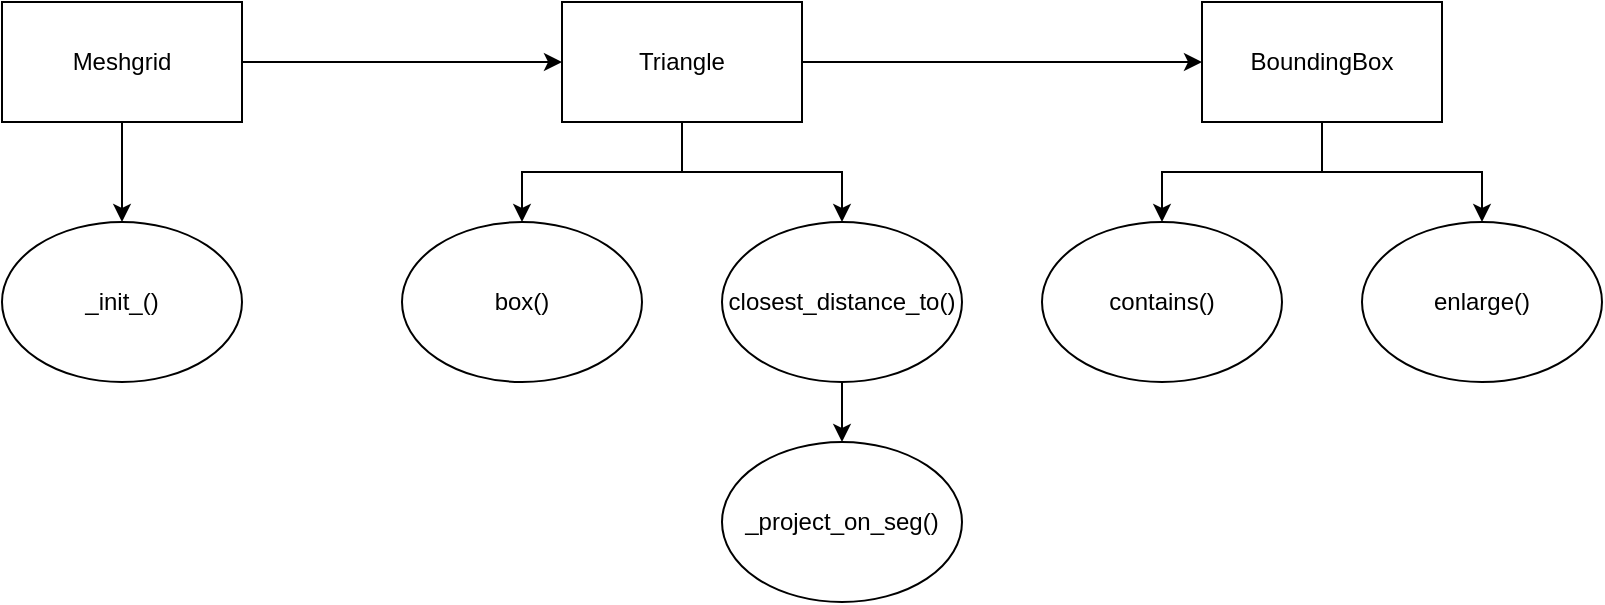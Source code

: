<mxfile version="24.7.17">
  <diagram name="Page-1" id="3-EXG4t6rAuNJhwRkwPT">
    <mxGraphModel dx="954" dy="674" grid="1" gridSize="10" guides="1" tooltips="1" connect="1" arrows="1" fold="1" page="1" pageScale="1" pageWidth="1600" pageHeight="900" math="0" shadow="0">
      <root>
        <mxCell id="0" />
        <mxCell id="1" parent="0" />
        <mxCell id="IejdhpI08ymJH26ZmKnB-10" value="" style="edgeStyle=orthogonalEdgeStyle;rounded=0;orthogonalLoop=1;jettySize=auto;html=1;" edge="1" parent="1" source="IejdhpI08ymJH26ZmKnB-1" target="IejdhpI08ymJH26ZmKnB-4">
          <mxGeometry relative="1" as="geometry" />
        </mxCell>
        <mxCell id="IejdhpI08ymJH26ZmKnB-16" style="edgeStyle=orthogonalEdgeStyle;rounded=0;orthogonalLoop=1;jettySize=auto;html=1;entryX=0;entryY=0.5;entryDx=0;entryDy=0;" edge="1" parent="1" source="IejdhpI08ymJH26ZmKnB-1" target="IejdhpI08ymJH26ZmKnB-3">
          <mxGeometry relative="1" as="geometry" />
        </mxCell>
        <mxCell id="IejdhpI08ymJH26ZmKnB-1" value="Meshgrid" style="rounded=0;whiteSpace=wrap;html=1;" vertex="1" parent="1">
          <mxGeometry x="10" y="10" width="120" height="60" as="geometry" />
        </mxCell>
        <mxCell id="IejdhpI08ymJH26ZmKnB-14" style="edgeStyle=orthogonalEdgeStyle;rounded=0;orthogonalLoop=1;jettySize=auto;html=1;entryX=0.5;entryY=0;entryDx=0;entryDy=0;" edge="1" parent="1" source="IejdhpI08ymJH26ZmKnB-2" target="IejdhpI08ymJH26ZmKnB-9">
          <mxGeometry relative="1" as="geometry" />
        </mxCell>
        <mxCell id="IejdhpI08ymJH26ZmKnB-15" style="edgeStyle=orthogonalEdgeStyle;rounded=0;orthogonalLoop=1;jettySize=auto;html=1;entryX=0.5;entryY=0;entryDx=0;entryDy=0;" edge="1" parent="1" source="IejdhpI08ymJH26ZmKnB-2" target="IejdhpI08ymJH26ZmKnB-8">
          <mxGeometry relative="1" as="geometry" />
        </mxCell>
        <mxCell id="IejdhpI08ymJH26ZmKnB-2" value="BoundingBox" style="rounded=0;whiteSpace=wrap;html=1;" vertex="1" parent="1">
          <mxGeometry x="610" y="10" width="120" height="60" as="geometry" />
        </mxCell>
        <mxCell id="IejdhpI08ymJH26ZmKnB-11" style="edgeStyle=orthogonalEdgeStyle;rounded=0;orthogonalLoop=1;jettySize=auto;html=1;entryX=0.5;entryY=0;entryDx=0;entryDy=0;" edge="1" parent="1" source="IejdhpI08ymJH26ZmKnB-3" target="IejdhpI08ymJH26ZmKnB-6">
          <mxGeometry relative="1" as="geometry" />
        </mxCell>
        <mxCell id="IejdhpI08ymJH26ZmKnB-12" style="edgeStyle=orthogonalEdgeStyle;rounded=0;orthogonalLoop=1;jettySize=auto;html=1;" edge="1" parent="1" source="IejdhpI08ymJH26ZmKnB-3" target="IejdhpI08ymJH26ZmKnB-5">
          <mxGeometry relative="1" as="geometry" />
        </mxCell>
        <mxCell id="IejdhpI08ymJH26ZmKnB-17" style="edgeStyle=orthogonalEdgeStyle;rounded=0;orthogonalLoop=1;jettySize=auto;html=1;entryX=0;entryY=0.5;entryDx=0;entryDy=0;" edge="1" parent="1" source="IejdhpI08ymJH26ZmKnB-3" target="IejdhpI08ymJH26ZmKnB-2">
          <mxGeometry relative="1" as="geometry" />
        </mxCell>
        <mxCell id="IejdhpI08ymJH26ZmKnB-3" value="Triangle" style="rounded=0;whiteSpace=wrap;html=1;" vertex="1" parent="1">
          <mxGeometry x="290" y="10" width="120" height="60" as="geometry" />
        </mxCell>
        <mxCell id="IejdhpI08ymJH26ZmKnB-4" value="_init_()" style="ellipse;whiteSpace=wrap;html=1;" vertex="1" parent="1">
          <mxGeometry x="10" y="120" width="120" height="80" as="geometry" />
        </mxCell>
        <mxCell id="IejdhpI08ymJH26ZmKnB-13" value="" style="edgeStyle=orthogonalEdgeStyle;rounded=0;orthogonalLoop=1;jettySize=auto;html=1;" edge="1" parent="1" source="IejdhpI08ymJH26ZmKnB-5" target="IejdhpI08ymJH26ZmKnB-7">
          <mxGeometry relative="1" as="geometry" />
        </mxCell>
        <mxCell id="IejdhpI08ymJH26ZmKnB-5" value="closest_distance_to()" style="ellipse;whiteSpace=wrap;html=1;" vertex="1" parent="1">
          <mxGeometry x="370" y="120" width="120" height="80" as="geometry" />
        </mxCell>
        <mxCell id="IejdhpI08ymJH26ZmKnB-6" value="box()" style="ellipse;whiteSpace=wrap;html=1;" vertex="1" parent="1">
          <mxGeometry x="210" y="120" width="120" height="80" as="geometry" />
        </mxCell>
        <mxCell id="IejdhpI08ymJH26ZmKnB-7" value="_project_on_seg()" style="ellipse;whiteSpace=wrap;html=1;" vertex="1" parent="1">
          <mxGeometry x="370" y="230" width="120" height="80" as="geometry" />
        </mxCell>
        <mxCell id="IejdhpI08ymJH26ZmKnB-8" value="enlarge()" style="ellipse;whiteSpace=wrap;html=1;" vertex="1" parent="1">
          <mxGeometry x="690" y="120" width="120" height="80" as="geometry" />
        </mxCell>
        <mxCell id="IejdhpI08ymJH26ZmKnB-9" value="contains()" style="ellipse;whiteSpace=wrap;html=1;" vertex="1" parent="1">
          <mxGeometry x="530" y="120" width="120" height="80" as="geometry" />
        </mxCell>
      </root>
    </mxGraphModel>
  </diagram>
</mxfile>
